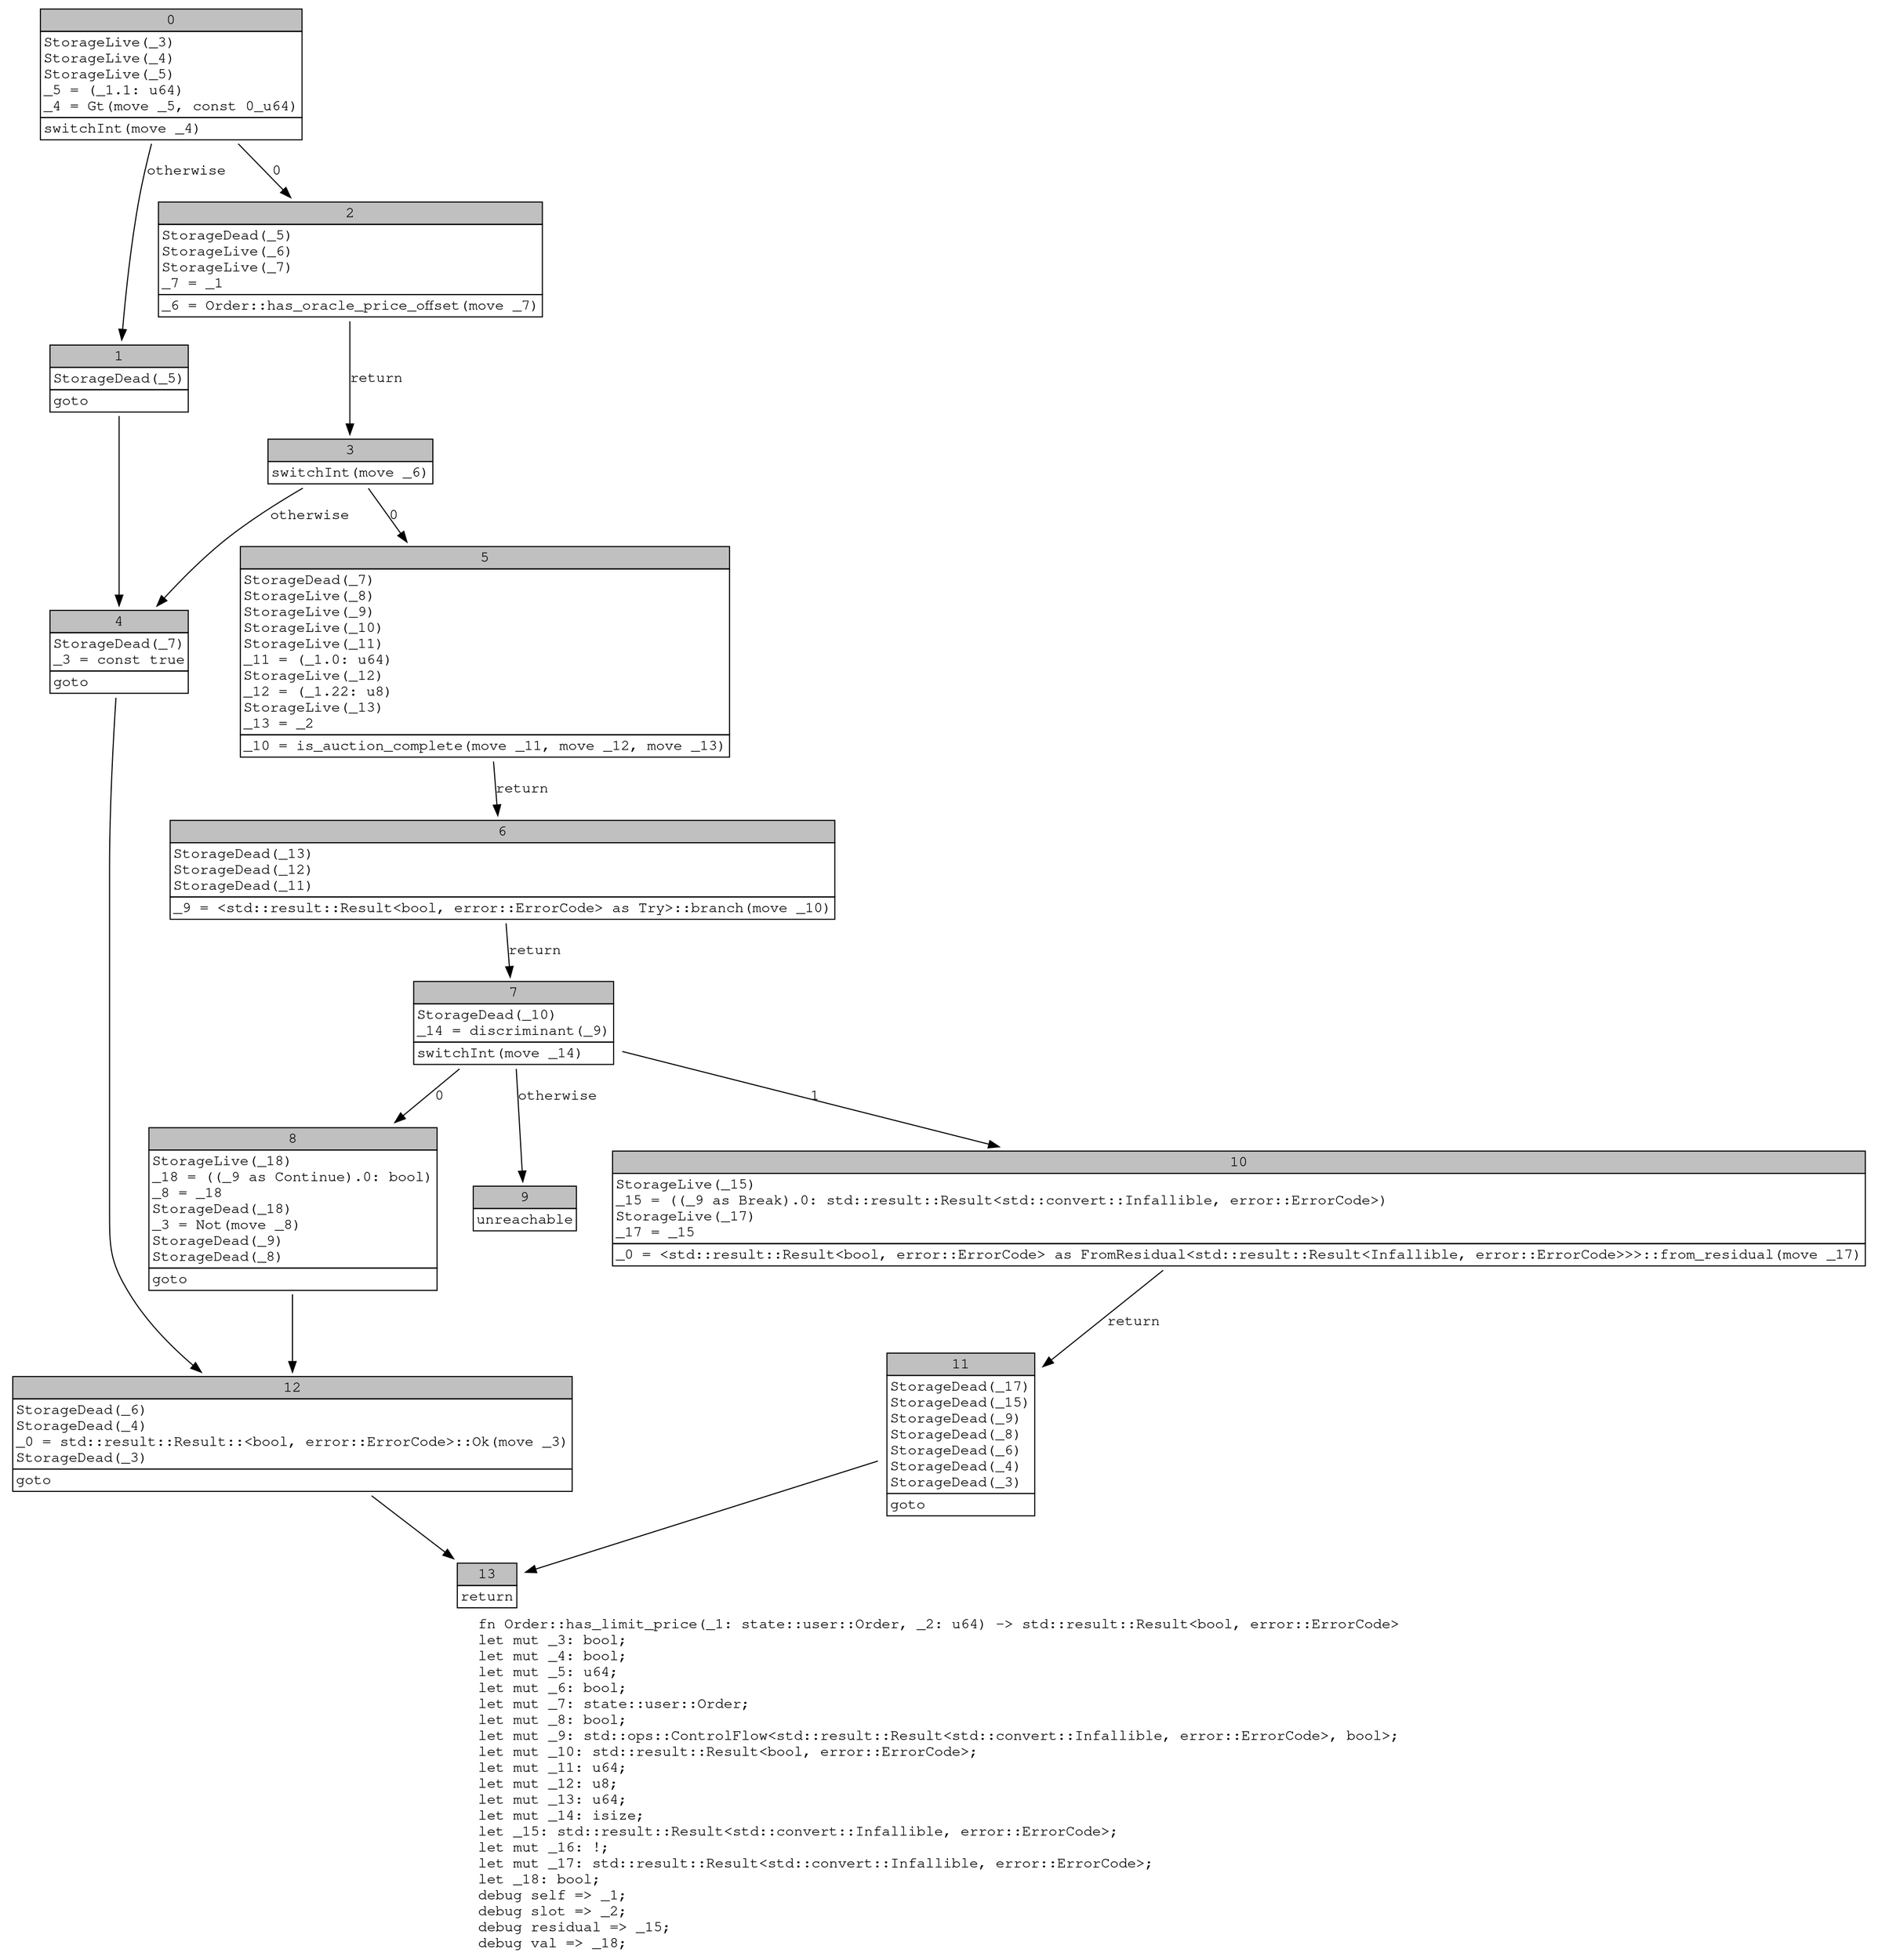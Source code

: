 digraph Mir_0_4380 {
    graph [fontname="Courier, monospace"];
    node [fontname="Courier, monospace"];
    edge [fontname="Courier, monospace"];
    label=<fn Order::has_limit_price(_1: state::user::Order, _2: u64) -&gt; std::result::Result&lt;bool, error::ErrorCode&gt;<br align="left"/>let mut _3: bool;<br align="left"/>let mut _4: bool;<br align="left"/>let mut _5: u64;<br align="left"/>let mut _6: bool;<br align="left"/>let mut _7: state::user::Order;<br align="left"/>let mut _8: bool;<br align="left"/>let mut _9: std::ops::ControlFlow&lt;std::result::Result&lt;std::convert::Infallible, error::ErrorCode&gt;, bool&gt;;<br align="left"/>let mut _10: std::result::Result&lt;bool, error::ErrorCode&gt;;<br align="left"/>let mut _11: u64;<br align="left"/>let mut _12: u8;<br align="left"/>let mut _13: u64;<br align="left"/>let mut _14: isize;<br align="left"/>let _15: std::result::Result&lt;std::convert::Infallible, error::ErrorCode&gt;;<br align="left"/>let mut _16: !;<br align="left"/>let mut _17: std::result::Result&lt;std::convert::Infallible, error::ErrorCode&gt;;<br align="left"/>let _18: bool;<br align="left"/>debug self =&gt; _1;<br align="left"/>debug slot =&gt; _2;<br align="left"/>debug residual =&gt; _15;<br align="left"/>debug val =&gt; _18;<br align="left"/>>;
    bb0__0_4380 [shape="none", label=<<table border="0" cellborder="1" cellspacing="0"><tr><td bgcolor="gray" align="center" colspan="1">0</td></tr><tr><td align="left" balign="left">StorageLive(_3)<br/>StorageLive(_4)<br/>StorageLive(_5)<br/>_5 = (_1.1: u64)<br/>_4 = Gt(move _5, const 0_u64)<br/></td></tr><tr><td align="left">switchInt(move _4)</td></tr></table>>];
    bb1__0_4380 [shape="none", label=<<table border="0" cellborder="1" cellspacing="0"><tr><td bgcolor="gray" align="center" colspan="1">1</td></tr><tr><td align="left" balign="left">StorageDead(_5)<br/></td></tr><tr><td align="left">goto</td></tr></table>>];
    bb2__0_4380 [shape="none", label=<<table border="0" cellborder="1" cellspacing="0"><tr><td bgcolor="gray" align="center" colspan="1">2</td></tr><tr><td align="left" balign="left">StorageDead(_5)<br/>StorageLive(_6)<br/>StorageLive(_7)<br/>_7 = _1<br/></td></tr><tr><td align="left">_6 = Order::has_oracle_price_offset(move _7)</td></tr></table>>];
    bb3__0_4380 [shape="none", label=<<table border="0" cellborder="1" cellspacing="0"><tr><td bgcolor="gray" align="center" colspan="1">3</td></tr><tr><td align="left">switchInt(move _6)</td></tr></table>>];
    bb4__0_4380 [shape="none", label=<<table border="0" cellborder="1" cellspacing="0"><tr><td bgcolor="gray" align="center" colspan="1">4</td></tr><tr><td align="left" balign="left">StorageDead(_7)<br/>_3 = const true<br/></td></tr><tr><td align="left">goto</td></tr></table>>];
    bb5__0_4380 [shape="none", label=<<table border="0" cellborder="1" cellspacing="0"><tr><td bgcolor="gray" align="center" colspan="1">5</td></tr><tr><td align="left" balign="left">StorageDead(_7)<br/>StorageLive(_8)<br/>StorageLive(_9)<br/>StorageLive(_10)<br/>StorageLive(_11)<br/>_11 = (_1.0: u64)<br/>StorageLive(_12)<br/>_12 = (_1.22: u8)<br/>StorageLive(_13)<br/>_13 = _2<br/></td></tr><tr><td align="left">_10 = is_auction_complete(move _11, move _12, move _13)</td></tr></table>>];
    bb6__0_4380 [shape="none", label=<<table border="0" cellborder="1" cellspacing="0"><tr><td bgcolor="gray" align="center" colspan="1">6</td></tr><tr><td align="left" balign="left">StorageDead(_13)<br/>StorageDead(_12)<br/>StorageDead(_11)<br/></td></tr><tr><td align="left">_9 = &lt;std::result::Result&lt;bool, error::ErrorCode&gt; as Try&gt;::branch(move _10)</td></tr></table>>];
    bb7__0_4380 [shape="none", label=<<table border="0" cellborder="1" cellspacing="0"><tr><td bgcolor="gray" align="center" colspan="1">7</td></tr><tr><td align="left" balign="left">StorageDead(_10)<br/>_14 = discriminant(_9)<br/></td></tr><tr><td align="left">switchInt(move _14)</td></tr></table>>];
    bb8__0_4380 [shape="none", label=<<table border="0" cellborder="1" cellspacing="0"><tr><td bgcolor="gray" align="center" colspan="1">8</td></tr><tr><td align="left" balign="left">StorageLive(_18)<br/>_18 = ((_9 as Continue).0: bool)<br/>_8 = _18<br/>StorageDead(_18)<br/>_3 = Not(move _8)<br/>StorageDead(_9)<br/>StorageDead(_8)<br/></td></tr><tr><td align="left">goto</td></tr></table>>];
    bb9__0_4380 [shape="none", label=<<table border="0" cellborder="1" cellspacing="0"><tr><td bgcolor="gray" align="center" colspan="1">9</td></tr><tr><td align="left">unreachable</td></tr></table>>];
    bb10__0_4380 [shape="none", label=<<table border="0" cellborder="1" cellspacing="0"><tr><td bgcolor="gray" align="center" colspan="1">10</td></tr><tr><td align="left" balign="left">StorageLive(_15)<br/>_15 = ((_9 as Break).0: std::result::Result&lt;std::convert::Infallible, error::ErrorCode&gt;)<br/>StorageLive(_17)<br/>_17 = _15<br/></td></tr><tr><td align="left">_0 = &lt;std::result::Result&lt;bool, error::ErrorCode&gt; as FromResidual&lt;std::result::Result&lt;Infallible, error::ErrorCode&gt;&gt;&gt;::from_residual(move _17)</td></tr></table>>];
    bb11__0_4380 [shape="none", label=<<table border="0" cellborder="1" cellspacing="0"><tr><td bgcolor="gray" align="center" colspan="1">11</td></tr><tr><td align="left" balign="left">StorageDead(_17)<br/>StorageDead(_15)<br/>StorageDead(_9)<br/>StorageDead(_8)<br/>StorageDead(_6)<br/>StorageDead(_4)<br/>StorageDead(_3)<br/></td></tr><tr><td align="left">goto</td></tr></table>>];
    bb12__0_4380 [shape="none", label=<<table border="0" cellborder="1" cellspacing="0"><tr><td bgcolor="gray" align="center" colspan="1">12</td></tr><tr><td align="left" balign="left">StorageDead(_6)<br/>StorageDead(_4)<br/>_0 = std::result::Result::&lt;bool, error::ErrorCode&gt;::Ok(move _3)<br/>StorageDead(_3)<br/></td></tr><tr><td align="left">goto</td></tr></table>>];
    bb13__0_4380 [shape="none", label=<<table border="0" cellborder="1" cellspacing="0"><tr><td bgcolor="gray" align="center" colspan="1">13</td></tr><tr><td align="left">return</td></tr></table>>];
    bb0__0_4380 -> bb2__0_4380 [label="0"];
    bb0__0_4380 -> bb1__0_4380 [label="otherwise"];
    bb1__0_4380 -> bb4__0_4380 [label=""];
    bb2__0_4380 -> bb3__0_4380 [label="return"];
    bb3__0_4380 -> bb5__0_4380 [label="0"];
    bb3__0_4380 -> bb4__0_4380 [label="otherwise"];
    bb4__0_4380 -> bb12__0_4380 [label=""];
    bb5__0_4380 -> bb6__0_4380 [label="return"];
    bb6__0_4380 -> bb7__0_4380 [label="return"];
    bb7__0_4380 -> bb8__0_4380 [label="0"];
    bb7__0_4380 -> bb10__0_4380 [label="1"];
    bb7__0_4380 -> bb9__0_4380 [label="otherwise"];
    bb8__0_4380 -> bb12__0_4380 [label=""];
    bb10__0_4380 -> bb11__0_4380 [label="return"];
    bb11__0_4380 -> bb13__0_4380 [label=""];
    bb12__0_4380 -> bb13__0_4380 [label=""];
}

